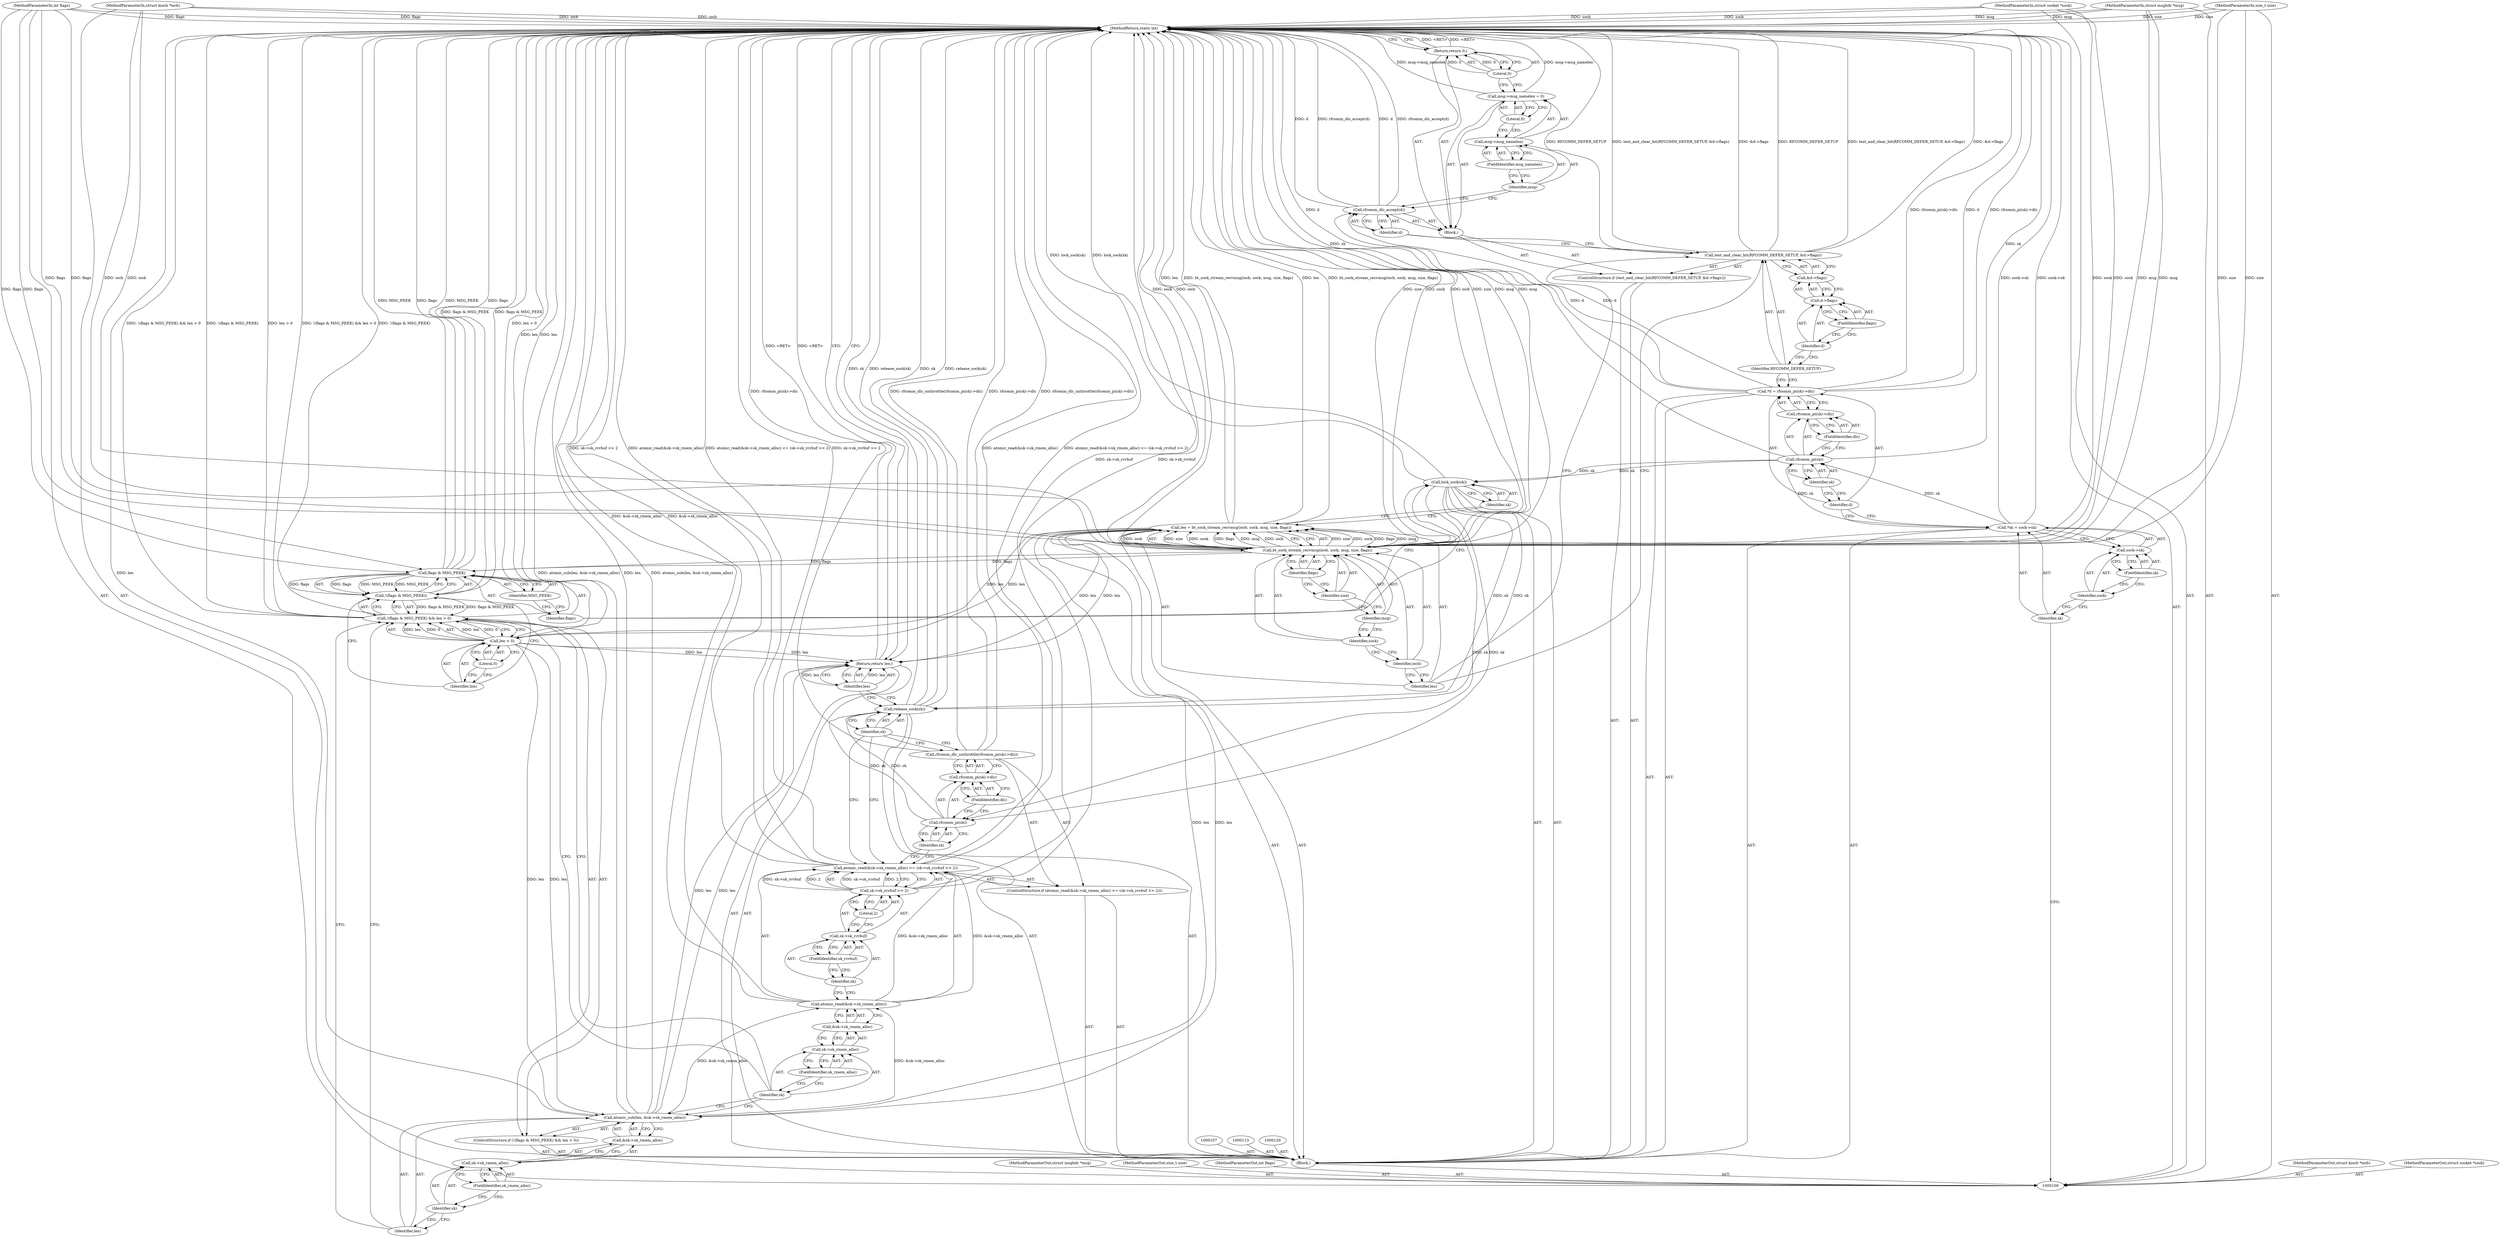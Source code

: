 digraph "0_linux_e11e0455c0d7d3d62276a0c55d9dfbc16779d691" {
"1000184" [label="(MethodReturn,static int)"];
"1000101" [label="(MethodParameterIn,struct kiocb *iocb)"];
"1000281" [label="(MethodParameterOut,struct kiocb *iocb)"];
"1000102" [label="(MethodParameterIn,struct socket *sock)"];
"1000282" [label="(MethodParameterOut,struct socket *sock)"];
"1000131" [label="(Call,msg->msg_namelen = 0)"];
"1000132" [label="(Call,msg->msg_namelen)"];
"1000133" [label="(Identifier,msg)"];
"1000135" [label="(Literal,0)"];
"1000134" [label="(FieldIdentifier,msg_namelen)"];
"1000137" [label="(Literal,0)"];
"1000136" [label="(Return,return 0;)"];
"1000138" [label="(Call,len = bt_sock_stream_recvmsg(iocb, sock, msg, size, flags))"];
"1000139" [label="(Identifier,len)"];
"1000141" [label="(Identifier,iocb)"];
"1000142" [label="(Identifier,sock)"];
"1000143" [label="(Identifier,msg)"];
"1000144" [label="(Identifier,size)"];
"1000145" [label="(Identifier,flags)"];
"1000140" [label="(Call,bt_sock_stream_recvmsg(iocb, sock, msg, size, flags))"];
"1000146" [label="(Call,lock_sock(sk))"];
"1000147" [label="(Identifier,sk)"];
"1000148" [label="(ControlStructure,if (!(flags & MSG_PEEK) && len > 0))"];
"1000153" [label="(Identifier,MSG_PEEK)"];
"1000154" [label="(Call,len > 0)"];
"1000155" [label="(Identifier,len)"];
"1000156" [label="(Literal,0)"];
"1000149" [label="(Call,!(flags & MSG_PEEK) && len > 0)"];
"1000150" [label="(Call,!(flags & MSG_PEEK))"];
"1000151" [label="(Call,flags & MSG_PEEK)"];
"1000152" [label="(Identifier,flags)"];
"1000158" [label="(Identifier,len)"];
"1000159" [label="(Call,&sk->sk_rmem_alloc)"];
"1000160" [label="(Call,sk->sk_rmem_alloc)"];
"1000161" [label="(Identifier,sk)"];
"1000157" [label="(Call,atomic_sub(len, &sk->sk_rmem_alloc))"];
"1000162" [label="(FieldIdentifier,sk_rmem_alloc)"];
"1000103" [label="(MethodParameterIn,struct msghdr *msg)"];
"1000283" [label="(MethodParameterOut,struct msghdr *msg)"];
"1000104" [label="(MethodParameterIn,size_t size)"];
"1000284" [label="(MethodParameterOut,size_t size)"];
"1000105" [label="(MethodParameterIn,int flags)"];
"1000285" [label="(MethodParameterOut,int flags)"];
"1000163" [label="(ControlStructure,if (atomic_read(&sk->sk_rmem_alloc) <= (sk->sk_rcvbuf >> 2)))"];
"1000166" [label="(Call,&sk->sk_rmem_alloc)"];
"1000167" [label="(Call,sk->sk_rmem_alloc)"];
"1000168" [label="(Identifier,sk)"];
"1000169" [label="(FieldIdentifier,sk_rmem_alloc)"];
"1000170" [label="(Call,sk->sk_rcvbuf >> 2)"];
"1000171" [label="(Call,sk->sk_rcvbuf)"];
"1000172" [label="(Identifier,sk)"];
"1000173" [label="(FieldIdentifier,sk_rcvbuf)"];
"1000164" [label="(Call,atomic_read(&sk->sk_rmem_alloc) <= (sk->sk_rcvbuf >> 2))"];
"1000165" [label="(Call,atomic_read(&sk->sk_rmem_alloc))"];
"1000174" [label="(Literal,2)"];
"1000175" [label="(Call,rfcomm_dlc_unthrottle(rfcomm_pi(sk)->dlc))"];
"1000176" [label="(Call,rfcomm_pi(sk)->dlc)"];
"1000177" [label="(Call,rfcomm_pi(sk))"];
"1000178" [label="(Identifier,sk)"];
"1000179" [label="(FieldIdentifier,dlc)"];
"1000180" [label="(Call,release_sock(sk))"];
"1000181" [label="(Identifier,sk)"];
"1000182" [label="(Return,return len;)"];
"1000183" [label="(Identifier,len)"];
"1000106" [label="(Block,)"];
"1000108" [label="(Call,*sk = sock->sk)"];
"1000109" [label="(Identifier,sk)"];
"1000110" [label="(Call,sock->sk)"];
"1000111" [label="(Identifier,sock)"];
"1000112" [label="(FieldIdentifier,sk)"];
"1000114" [label="(Call,*d = rfcomm_pi(sk)->dlc)"];
"1000115" [label="(Identifier,d)"];
"1000116" [label="(Call,rfcomm_pi(sk)->dlc)"];
"1000117" [label="(Call,rfcomm_pi(sk))"];
"1000118" [label="(Identifier,sk)"];
"1000119" [label="(FieldIdentifier,dlc)"];
"1000121" [label="(ControlStructure,if (test_and_clear_bit(RFCOMM_DEFER_SETUP, &d->flags)))"];
"1000123" [label="(Identifier,RFCOMM_DEFER_SETUP)"];
"1000124" [label="(Call,&d->flags)"];
"1000125" [label="(Call,d->flags)"];
"1000126" [label="(Identifier,d)"];
"1000127" [label="(FieldIdentifier,flags)"];
"1000128" [label="(Block,)"];
"1000122" [label="(Call,test_and_clear_bit(RFCOMM_DEFER_SETUP, &d->flags))"];
"1000130" [label="(Identifier,d)"];
"1000129" [label="(Call,rfcomm_dlc_accept(d))"];
"1000184" -> "1000100"  [label="AST: "];
"1000184" -> "1000136"  [label="CFG: "];
"1000184" -> "1000182"  [label="CFG: "];
"1000140" -> "1000184"  [label="DDG: sock"];
"1000140" -> "1000184"  [label="DDG: iocb"];
"1000140" -> "1000184"  [label="DDG: size"];
"1000140" -> "1000184"  [label="DDG: msg"];
"1000150" -> "1000184"  [label="DDG: flags & MSG_PEEK"];
"1000157" -> "1000184"  [label="DDG: atomic_sub(len, &sk->sk_rmem_alloc)"];
"1000157" -> "1000184"  [label="DDG: len"];
"1000104" -> "1000184"  [label="DDG: size"];
"1000105" -> "1000184"  [label="DDG: flags"];
"1000180" -> "1000184"  [label="DDG: sk"];
"1000180" -> "1000184"  [label="DDG: release_sock(sk)"];
"1000151" -> "1000184"  [label="DDG: MSG_PEEK"];
"1000151" -> "1000184"  [label="DDG: flags"];
"1000117" -> "1000184"  [label="DDG: sk"];
"1000102" -> "1000184"  [label="DDG: sock"];
"1000149" -> "1000184"  [label="DDG: len > 0"];
"1000149" -> "1000184"  [label="DDG: !(flags & MSG_PEEK) && len > 0"];
"1000149" -> "1000184"  [label="DDG: !(flags & MSG_PEEK)"];
"1000146" -> "1000184"  [label="DDG: lock_sock(sk)"];
"1000114" -> "1000184"  [label="DDG: rfcomm_pi(sk)->dlc"];
"1000114" -> "1000184"  [label="DDG: d"];
"1000175" -> "1000184"  [label="DDG: rfcomm_dlc_unthrottle(rfcomm_pi(sk)->dlc)"];
"1000175" -> "1000184"  [label="DDG: rfcomm_pi(sk)->dlc"];
"1000129" -> "1000184"  [label="DDG: d"];
"1000129" -> "1000184"  [label="DDG: rfcomm_dlc_accept(d)"];
"1000164" -> "1000184"  [label="DDG: atomic_read(&sk->sk_rmem_alloc) <= (sk->sk_rcvbuf >> 2)"];
"1000164" -> "1000184"  [label="DDG: sk->sk_rcvbuf >> 2"];
"1000164" -> "1000184"  [label="DDG: atomic_read(&sk->sk_rmem_alloc)"];
"1000122" -> "1000184"  [label="DDG: RFCOMM_DEFER_SETUP"];
"1000122" -> "1000184"  [label="DDG: test_and_clear_bit(RFCOMM_DEFER_SETUP, &d->flags)"];
"1000122" -> "1000184"  [label="DDG: &d->flags"];
"1000131" -> "1000184"  [label="DDG: msg->msg_namelen"];
"1000138" -> "1000184"  [label="DDG: len"];
"1000138" -> "1000184"  [label="DDG: bt_sock_stream_recvmsg(iocb, sock, msg, size, flags)"];
"1000165" -> "1000184"  [label="DDG: &sk->sk_rmem_alloc"];
"1000154" -> "1000184"  [label="DDG: len"];
"1000103" -> "1000184"  [label="DDG: msg"];
"1000101" -> "1000184"  [label="DDG: iocb"];
"1000108" -> "1000184"  [label="DDG: sock->sk"];
"1000170" -> "1000184"  [label="DDG: sk->sk_rcvbuf"];
"1000136" -> "1000184"  [label="DDG: <RET>"];
"1000182" -> "1000184"  [label="DDG: <RET>"];
"1000101" -> "1000100"  [label="AST: "];
"1000101" -> "1000184"  [label="DDG: iocb"];
"1000101" -> "1000140"  [label="DDG: iocb"];
"1000281" -> "1000100"  [label="AST: "];
"1000102" -> "1000100"  [label="AST: "];
"1000102" -> "1000184"  [label="DDG: sock"];
"1000102" -> "1000140"  [label="DDG: sock"];
"1000282" -> "1000100"  [label="AST: "];
"1000131" -> "1000128"  [label="AST: "];
"1000131" -> "1000135"  [label="CFG: "];
"1000132" -> "1000131"  [label="AST: "];
"1000135" -> "1000131"  [label="AST: "];
"1000137" -> "1000131"  [label="CFG: "];
"1000131" -> "1000184"  [label="DDG: msg->msg_namelen"];
"1000132" -> "1000131"  [label="AST: "];
"1000132" -> "1000134"  [label="CFG: "];
"1000133" -> "1000132"  [label="AST: "];
"1000134" -> "1000132"  [label="AST: "];
"1000135" -> "1000132"  [label="CFG: "];
"1000133" -> "1000132"  [label="AST: "];
"1000133" -> "1000129"  [label="CFG: "];
"1000134" -> "1000133"  [label="CFG: "];
"1000135" -> "1000131"  [label="AST: "];
"1000135" -> "1000132"  [label="CFG: "];
"1000131" -> "1000135"  [label="CFG: "];
"1000134" -> "1000132"  [label="AST: "];
"1000134" -> "1000133"  [label="CFG: "];
"1000132" -> "1000134"  [label="CFG: "];
"1000137" -> "1000136"  [label="AST: "];
"1000137" -> "1000131"  [label="CFG: "];
"1000136" -> "1000137"  [label="CFG: "];
"1000137" -> "1000136"  [label="DDG: 0"];
"1000136" -> "1000128"  [label="AST: "];
"1000136" -> "1000137"  [label="CFG: "];
"1000137" -> "1000136"  [label="AST: "];
"1000184" -> "1000136"  [label="CFG: "];
"1000136" -> "1000184"  [label="DDG: <RET>"];
"1000137" -> "1000136"  [label="DDG: 0"];
"1000138" -> "1000106"  [label="AST: "];
"1000138" -> "1000140"  [label="CFG: "];
"1000139" -> "1000138"  [label="AST: "];
"1000140" -> "1000138"  [label="AST: "];
"1000147" -> "1000138"  [label="CFG: "];
"1000138" -> "1000184"  [label="DDG: len"];
"1000138" -> "1000184"  [label="DDG: bt_sock_stream_recvmsg(iocb, sock, msg, size, flags)"];
"1000140" -> "1000138"  [label="DDG: size"];
"1000140" -> "1000138"  [label="DDG: sock"];
"1000140" -> "1000138"  [label="DDG: flags"];
"1000140" -> "1000138"  [label="DDG: msg"];
"1000140" -> "1000138"  [label="DDG: iocb"];
"1000138" -> "1000154"  [label="DDG: len"];
"1000138" -> "1000157"  [label="DDG: len"];
"1000138" -> "1000182"  [label="DDG: len"];
"1000139" -> "1000138"  [label="AST: "];
"1000139" -> "1000122"  [label="CFG: "];
"1000141" -> "1000139"  [label="CFG: "];
"1000141" -> "1000140"  [label="AST: "];
"1000141" -> "1000139"  [label="CFG: "];
"1000142" -> "1000141"  [label="CFG: "];
"1000142" -> "1000140"  [label="AST: "];
"1000142" -> "1000141"  [label="CFG: "];
"1000143" -> "1000142"  [label="CFG: "];
"1000143" -> "1000140"  [label="AST: "];
"1000143" -> "1000142"  [label="CFG: "];
"1000144" -> "1000143"  [label="CFG: "];
"1000144" -> "1000140"  [label="AST: "];
"1000144" -> "1000143"  [label="CFG: "];
"1000145" -> "1000144"  [label="CFG: "];
"1000145" -> "1000140"  [label="AST: "];
"1000145" -> "1000144"  [label="CFG: "];
"1000140" -> "1000145"  [label="CFG: "];
"1000140" -> "1000138"  [label="AST: "];
"1000140" -> "1000145"  [label="CFG: "];
"1000141" -> "1000140"  [label="AST: "];
"1000142" -> "1000140"  [label="AST: "];
"1000143" -> "1000140"  [label="AST: "];
"1000144" -> "1000140"  [label="AST: "];
"1000145" -> "1000140"  [label="AST: "];
"1000138" -> "1000140"  [label="CFG: "];
"1000140" -> "1000184"  [label="DDG: sock"];
"1000140" -> "1000184"  [label="DDG: iocb"];
"1000140" -> "1000184"  [label="DDG: size"];
"1000140" -> "1000184"  [label="DDG: msg"];
"1000140" -> "1000138"  [label="DDG: size"];
"1000140" -> "1000138"  [label="DDG: sock"];
"1000140" -> "1000138"  [label="DDG: flags"];
"1000140" -> "1000138"  [label="DDG: msg"];
"1000140" -> "1000138"  [label="DDG: iocb"];
"1000101" -> "1000140"  [label="DDG: iocb"];
"1000102" -> "1000140"  [label="DDG: sock"];
"1000103" -> "1000140"  [label="DDG: msg"];
"1000104" -> "1000140"  [label="DDG: size"];
"1000105" -> "1000140"  [label="DDG: flags"];
"1000140" -> "1000151"  [label="DDG: flags"];
"1000146" -> "1000106"  [label="AST: "];
"1000146" -> "1000147"  [label="CFG: "];
"1000147" -> "1000146"  [label="AST: "];
"1000152" -> "1000146"  [label="CFG: "];
"1000146" -> "1000184"  [label="DDG: lock_sock(sk)"];
"1000117" -> "1000146"  [label="DDG: sk"];
"1000146" -> "1000177"  [label="DDG: sk"];
"1000146" -> "1000180"  [label="DDG: sk"];
"1000147" -> "1000146"  [label="AST: "];
"1000147" -> "1000138"  [label="CFG: "];
"1000146" -> "1000147"  [label="CFG: "];
"1000148" -> "1000106"  [label="AST: "];
"1000149" -> "1000148"  [label="AST: "];
"1000157" -> "1000148"  [label="AST: "];
"1000153" -> "1000151"  [label="AST: "];
"1000153" -> "1000152"  [label="CFG: "];
"1000151" -> "1000153"  [label="CFG: "];
"1000154" -> "1000149"  [label="AST: "];
"1000154" -> "1000156"  [label="CFG: "];
"1000155" -> "1000154"  [label="AST: "];
"1000156" -> "1000154"  [label="AST: "];
"1000149" -> "1000154"  [label="CFG: "];
"1000154" -> "1000184"  [label="DDG: len"];
"1000154" -> "1000149"  [label="DDG: len"];
"1000154" -> "1000149"  [label="DDG: 0"];
"1000138" -> "1000154"  [label="DDG: len"];
"1000154" -> "1000157"  [label="DDG: len"];
"1000154" -> "1000182"  [label="DDG: len"];
"1000155" -> "1000154"  [label="AST: "];
"1000155" -> "1000150"  [label="CFG: "];
"1000156" -> "1000155"  [label="CFG: "];
"1000156" -> "1000154"  [label="AST: "];
"1000156" -> "1000155"  [label="CFG: "];
"1000154" -> "1000156"  [label="CFG: "];
"1000149" -> "1000148"  [label="AST: "];
"1000149" -> "1000150"  [label="CFG: "];
"1000149" -> "1000154"  [label="CFG: "];
"1000150" -> "1000149"  [label="AST: "];
"1000154" -> "1000149"  [label="AST: "];
"1000158" -> "1000149"  [label="CFG: "];
"1000168" -> "1000149"  [label="CFG: "];
"1000149" -> "1000184"  [label="DDG: len > 0"];
"1000149" -> "1000184"  [label="DDG: !(flags & MSG_PEEK) && len > 0"];
"1000149" -> "1000184"  [label="DDG: !(flags & MSG_PEEK)"];
"1000150" -> "1000149"  [label="DDG: flags & MSG_PEEK"];
"1000154" -> "1000149"  [label="DDG: len"];
"1000154" -> "1000149"  [label="DDG: 0"];
"1000150" -> "1000149"  [label="AST: "];
"1000150" -> "1000151"  [label="CFG: "];
"1000151" -> "1000150"  [label="AST: "];
"1000155" -> "1000150"  [label="CFG: "];
"1000149" -> "1000150"  [label="CFG: "];
"1000150" -> "1000184"  [label="DDG: flags & MSG_PEEK"];
"1000150" -> "1000149"  [label="DDG: flags & MSG_PEEK"];
"1000151" -> "1000150"  [label="DDG: flags"];
"1000151" -> "1000150"  [label="DDG: MSG_PEEK"];
"1000151" -> "1000150"  [label="AST: "];
"1000151" -> "1000153"  [label="CFG: "];
"1000152" -> "1000151"  [label="AST: "];
"1000153" -> "1000151"  [label="AST: "];
"1000150" -> "1000151"  [label="CFG: "];
"1000151" -> "1000184"  [label="DDG: MSG_PEEK"];
"1000151" -> "1000184"  [label="DDG: flags"];
"1000151" -> "1000150"  [label="DDG: flags"];
"1000151" -> "1000150"  [label="DDG: MSG_PEEK"];
"1000140" -> "1000151"  [label="DDG: flags"];
"1000105" -> "1000151"  [label="DDG: flags"];
"1000152" -> "1000151"  [label="AST: "];
"1000152" -> "1000146"  [label="CFG: "];
"1000153" -> "1000152"  [label="CFG: "];
"1000158" -> "1000157"  [label="AST: "];
"1000158" -> "1000149"  [label="CFG: "];
"1000161" -> "1000158"  [label="CFG: "];
"1000159" -> "1000157"  [label="AST: "];
"1000159" -> "1000160"  [label="CFG: "];
"1000160" -> "1000159"  [label="AST: "];
"1000157" -> "1000159"  [label="CFG: "];
"1000160" -> "1000159"  [label="AST: "];
"1000160" -> "1000162"  [label="CFG: "];
"1000161" -> "1000160"  [label="AST: "];
"1000162" -> "1000160"  [label="AST: "];
"1000159" -> "1000160"  [label="CFG: "];
"1000161" -> "1000160"  [label="AST: "];
"1000161" -> "1000158"  [label="CFG: "];
"1000162" -> "1000161"  [label="CFG: "];
"1000157" -> "1000148"  [label="AST: "];
"1000157" -> "1000159"  [label="CFG: "];
"1000158" -> "1000157"  [label="AST: "];
"1000159" -> "1000157"  [label="AST: "];
"1000168" -> "1000157"  [label="CFG: "];
"1000157" -> "1000184"  [label="DDG: atomic_sub(len, &sk->sk_rmem_alloc)"];
"1000157" -> "1000184"  [label="DDG: len"];
"1000138" -> "1000157"  [label="DDG: len"];
"1000154" -> "1000157"  [label="DDG: len"];
"1000157" -> "1000165"  [label="DDG: &sk->sk_rmem_alloc"];
"1000157" -> "1000182"  [label="DDG: len"];
"1000162" -> "1000160"  [label="AST: "];
"1000162" -> "1000161"  [label="CFG: "];
"1000160" -> "1000162"  [label="CFG: "];
"1000103" -> "1000100"  [label="AST: "];
"1000103" -> "1000184"  [label="DDG: msg"];
"1000103" -> "1000140"  [label="DDG: msg"];
"1000283" -> "1000100"  [label="AST: "];
"1000104" -> "1000100"  [label="AST: "];
"1000104" -> "1000184"  [label="DDG: size"];
"1000104" -> "1000140"  [label="DDG: size"];
"1000284" -> "1000100"  [label="AST: "];
"1000105" -> "1000100"  [label="AST: "];
"1000105" -> "1000184"  [label="DDG: flags"];
"1000105" -> "1000140"  [label="DDG: flags"];
"1000105" -> "1000151"  [label="DDG: flags"];
"1000285" -> "1000100"  [label="AST: "];
"1000163" -> "1000106"  [label="AST: "];
"1000164" -> "1000163"  [label="AST: "];
"1000175" -> "1000163"  [label="AST: "];
"1000166" -> "1000165"  [label="AST: "];
"1000166" -> "1000167"  [label="CFG: "];
"1000167" -> "1000166"  [label="AST: "];
"1000165" -> "1000166"  [label="CFG: "];
"1000167" -> "1000166"  [label="AST: "];
"1000167" -> "1000169"  [label="CFG: "];
"1000168" -> "1000167"  [label="AST: "];
"1000169" -> "1000167"  [label="AST: "];
"1000166" -> "1000167"  [label="CFG: "];
"1000168" -> "1000167"  [label="AST: "];
"1000168" -> "1000157"  [label="CFG: "];
"1000168" -> "1000149"  [label="CFG: "];
"1000169" -> "1000168"  [label="CFG: "];
"1000169" -> "1000167"  [label="AST: "];
"1000169" -> "1000168"  [label="CFG: "];
"1000167" -> "1000169"  [label="CFG: "];
"1000170" -> "1000164"  [label="AST: "];
"1000170" -> "1000174"  [label="CFG: "];
"1000171" -> "1000170"  [label="AST: "];
"1000174" -> "1000170"  [label="AST: "];
"1000164" -> "1000170"  [label="CFG: "];
"1000170" -> "1000184"  [label="DDG: sk->sk_rcvbuf"];
"1000170" -> "1000164"  [label="DDG: sk->sk_rcvbuf"];
"1000170" -> "1000164"  [label="DDG: 2"];
"1000171" -> "1000170"  [label="AST: "];
"1000171" -> "1000173"  [label="CFG: "];
"1000172" -> "1000171"  [label="AST: "];
"1000173" -> "1000171"  [label="AST: "];
"1000174" -> "1000171"  [label="CFG: "];
"1000172" -> "1000171"  [label="AST: "];
"1000172" -> "1000165"  [label="CFG: "];
"1000173" -> "1000172"  [label="CFG: "];
"1000173" -> "1000171"  [label="AST: "];
"1000173" -> "1000172"  [label="CFG: "];
"1000171" -> "1000173"  [label="CFG: "];
"1000164" -> "1000163"  [label="AST: "];
"1000164" -> "1000170"  [label="CFG: "];
"1000165" -> "1000164"  [label="AST: "];
"1000170" -> "1000164"  [label="AST: "];
"1000178" -> "1000164"  [label="CFG: "];
"1000181" -> "1000164"  [label="CFG: "];
"1000164" -> "1000184"  [label="DDG: atomic_read(&sk->sk_rmem_alloc) <= (sk->sk_rcvbuf >> 2)"];
"1000164" -> "1000184"  [label="DDG: sk->sk_rcvbuf >> 2"];
"1000164" -> "1000184"  [label="DDG: atomic_read(&sk->sk_rmem_alloc)"];
"1000165" -> "1000164"  [label="DDG: &sk->sk_rmem_alloc"];
"1000170" -> "1000164"  [label="DDG: sk->sk_rcvbuf"];
"1000170" -> "1000164"  [label="DDG: 2"];
"1000165" -> "1000164"  [label="AST: "];
"1000165" -> "1000166"  [label="CFG: "];
"1000166" -> "1000165"  [label="AST: "];
"1000172" -> "1000165"  [label="CFG: "];
"1000165" -> "1000184"  [label="DDG: &sk->sk_rmem_alloc"];
"1000165" -> "1000164"  [label="DDG: &sk->sk_rmem_alloc"];
"1000157" -> "1000165"  [label="DDG: &sk->sk_rmem_alloc"];
"1000174" -> "1000170"  [label="AST: "];
"1000174" -> "1000171"  [label="CFG: "];
"1000170" -> "1000174"  [label="CFG: "];
"1000175" -> "1000163"  [label="AST: "];
"1000175" -> "1000176"  [label="CFG: "];
"1000176" -> "1000175"  [label="AST: "];
"1000181" -> "1000175"  [label="CFG: "];
"1000175" -> "1000184"  [label="DDG: rfcomm_dlc_unthrottle(rfcomm_pi(sk)->dlc)"];
"1000175" -> "1000184"  [label="DDG: rfcomm_pi(sk)->dlc"];
"1000176" -> "1000175"  [label="AST: "];
"1000176" -> "1000179"  [label="CFG: "];
"1000177" -> "1000176"  [label="AST: "];
"1000179" -> "1000176"  [label="AST: "];
"1000175" -> "1000176"  [label="CFG: "];
"1000177" -> "1000176"  [label="AST: "];
"1000177" -> "1000178"  [label="CFG: "];
"1000178" -> "1000177"  [label="AST: "];
"1000179" -> "1000177"  [label="CFG: "];
"1000146" -> "1000177"  [label="DDG: sk"];
"1000177" -> "1000180"  [label="DDG: sk"];
"1000178" -> "1000177"  [label="AST: "];
"1000178" -> "1000164"  [label="CFG: "];
"1000177" -> "1000178"  [label="CFG: "];
"1000179" -> "1000176"  [label="AST: "];
"1000179" -> "1000177"  [label="CFG: "];
"1000176" -> "1000179"  [label="CFG: "];
"1000180" -> "1000106"  [label="AST: "];
"1000180" -> "1000181"  [label="CFG: "];
"1000181" -> "1000180"  [label="AST: "];
"1000183" -> "1000180"  [label="CFG: "];
"1000180" -> "1000184"  [label="DDG: sk"];
"1000180" -> "1000184"  [label="DDG: release_sock(sk)"];
"1000177" -> "1000180"  [label="DDG: sk"];
"1000146" -> "1000180"  [label="DDG: sk"];
"1000181" -> "1000180"  [label="AST: "];
"1000181" -> "1000175"  [label="CFG: "];
"1000181" -> "1000164"  [label="CFG: "];
"1000180" -> "1000181"  [label="CFG: "];
"1000182" -> "1000106"  [label="AST: "];
"1000182" -> "1000183"  [label="CFG: "];
"1000183" -> "1000182"  [label="AST: "];
"1000184" -> "1000182"  [label="CFG: "];
"1000182" -> "1000184"  [label="DDG: <RET>"];
"1000183" -> "1000182"  [label="DDG: len"];
"1000138" -> "1000182"  [label="DDG: len"];
"1000154" -> "1000182"  [label="DDG: len"];
"1000157" -> "1000182"  [label="DDG: len"];
"1000183" -> "1000182"  [label="AST: "];
"1000183" -> "1000180"  [label="CFG: "];
"1000182" -> "1000183"  [label="CFG: "];
"1000183" -> "1000182"  [label="DDG: len"];
"1000106" -> "1000100"  [label="AST: "];
"1000107" -> "1000106"  [label="AST: "];
"1000108" -> "1000106"  [label="AST: "];
"1000113" -> "1000106"  [label="AST: "];
"1000114" -> "1000106"  [label="AST: "];
"1000120" -> "1000106"  [label="AST: "];
"1000121" -> "1000106"  [label="AST: "];
"1000138" -> "1000106"  [label="AST: "];
"1000146" -> "1000106"  [label="AST: "];
"1000148" -> "1000106"  [label="AST: "];
"1000163" -> "1000106"  [label="AST: "];
"1000180" -> "1000106"  [label="AST: "];
"1000182" -> "1000106"  [label="AST: "];
"1000108" -> "1000106"  [label="AST: "];
"1000108" -> "1000110"  [label="CFG: "];
"1000109" -> "1000108"  [label="AST: "];
"1000110" -> "1000108"  [label="AST: "];
"1000115" -> "1000108"  [label="CFG: "];
"1000108" -> "1000184"  [label="DDG: sock->sk"];
"1000108" -> "1000117"  [label="DDG: sk"];
"1000109" -> "1000108"  [label="AST: "];
"1000109" -> "1000100"  [label="CFG: "];
"1000111" -> "1000109"  [label="CFG: "];
"1000110" -> "1000108"  [label="AST: "];
"1000110" -> "1000112"  [label="CFG: "];
"1000111" -> "1000110"  [label="AST: "];
"1000112" -> "1000110"  [label="AST: "];
"1000108" -> "1000110"  [label="CFG: "];
"1000111" -> "1000110"  [label="AST: "];
"1000111" -> "1000109"  [label="CFG: "];
"1000112" -> "1000111"  [label="CFG: "];
"1000112" -> "1000110"  [label="AST: "];
"1000112" -> "1000111"  [label="CFG: "];
"1000110" -> "1000112"  [label="CFG: "];
"1000114" -> "1000106"  [label="AST: "];
"1000114" -> "1000116"  [label="CFG: "];
"1000115" -> "1000114"  [label="AST: "];
"1000116" -> "1000114"  [label="AST: "];
"1000123" -> "1000114"  [label="CFG: "];
"1000114" -> "1000184"  [label="DDG: rfcomm_pi(sk)->dlc"];
"1000114" -> "1000184"  [label="DDG: d"];
"1000114" -> "1000129"  [label="DDG: d"];
"1000115" -> "1000114"  [label="AST: "];
"1000115" -> "1000108"  [label="CFG: "];
"1000118" -> "1000115"  [label="CFG: "];
"1000116" -> "1000114"  [label="AST: "];
"1000116" -> "1000119"  [label="CFG: "];
"1000117" -> "1000116"  [label="AST: "];
"1000119" -> "1000116"  [label="AST: "];
"1000114" -> "1000116"  [label="CFG: "];
"1000117" -> "1000116"  [label="AST: "];
"1000117" -> "1000118"  [label="CFG: "];
"1000118" -> "1000117"  [label="AST: "];
"1000119" -> "1000117"  [label="CFG: "];
"1000117" -> "1000184"  [label="DDG: sk"];
"1000108" -> "1000117"  [label="DDG: sk"];
"1000117" -> "1000146"  [label="DDG: sk"];
"1000118" -> "1000117"  [label="AST: "];
"1000118" -> "1000115"  [label="CFG: "];
"1000117" -> "1000118"  [label="CFG: "];
"1000119" -> "1000116"  [label="AST: "];
"1000119" -> "1000117"  [label="CFG: "];
"1000116" -> "1000119"  [label="CFG: "];
"1000121" -> "1000106"  [label="AST: "];
"1000122" -> "1000121"  [label="AST: "];
"1000128" -> "1000121"  [label="AST: "];
"1000123" -> "1000122"  [label="AST: "];
"1000123" -> "1000114"  [label="CFG: "];
"1000126" -> "1000123"  [label="CFG: "];
"1000124" -> "1000122"  [label="AST: "];
"1000124" -> "1000125"  [label="CFG: "];
"1000125" -> "1000124"  [label="AST: "];
"1000122" -> "1000124"  [label="CFG: "];
"1000125" -> "1000124"  [label="AST: "];
"1000125" -> "1000127"  [label="CFG: "];
"1000126" -> "1000125"  [label="AST: "];
"1000127" -> "1000125"  [label="AST: "];
"1000124" -> "1000125"  [label="CFG: "];
"1000126" -> "1000125"  [label="AST: "];
"1000126" -> "1000123"  [label="CFG: "];
"1000127" -> "1000126"  [label="CFG: "];
"1000127" -> "1000125"  [label="AST: "];
"1000127" -> "1000126"  [label="CFG: "];
"1000125" -> "1000127"  [label="CFG: "];
"1000128" -> "1000121"  [label="AST: "];
"1000129" -> "1000128"  [label="AST: "];
"1000131" -> "1000128"  [label="AST: "];
"1000136" -> "1000128"  [label="AST: "];
"1000122" -> "1000121"  [label="AST: "];
"1000122" -> "1000124"  [label="CFG: "];
"1000123" -> "1000122"  [label="AST: "];
"1000124" -> "1000122"  [label="AST: "];
"1000130" -> "1000122"  [label="CFG: "];
"1000139" -> "1000122"  [label="CFG: "];
"1000122" -> "1000184"  [label="DDG: RFCOMM_DEFER_SETUP"];
"1000122" -> "1000184"  [label="DDG: test_and_clear_bit(RFCOMM_DEFER_SETUP, &d->flags)"];
"1000122" -> "1000184"  [label="DDG: &d->flags"];
"1000130" -> "1000129"  [label="AST: "];
"1000130" -> "1000122"  [label="CFG: "];
"1000129" -> "1000130"  [label="CFG: "];
"1000129" -> "1000128"  [label="AST: "];
"1000129" -> "1000130"  [label="CFG: "];
"1000130" -> "1000129"  [label="AST: "];
"1000133" -> "1000129"  [label="CFG: "];
"1000129" -> "1000184"  [label="DDG: d"];
"1000129" -> "1000184"  [label="DDG: rfcomm_dlc_accept(d)"];
"1000114" -> "1000129"  [label="DDG: d"];
}
